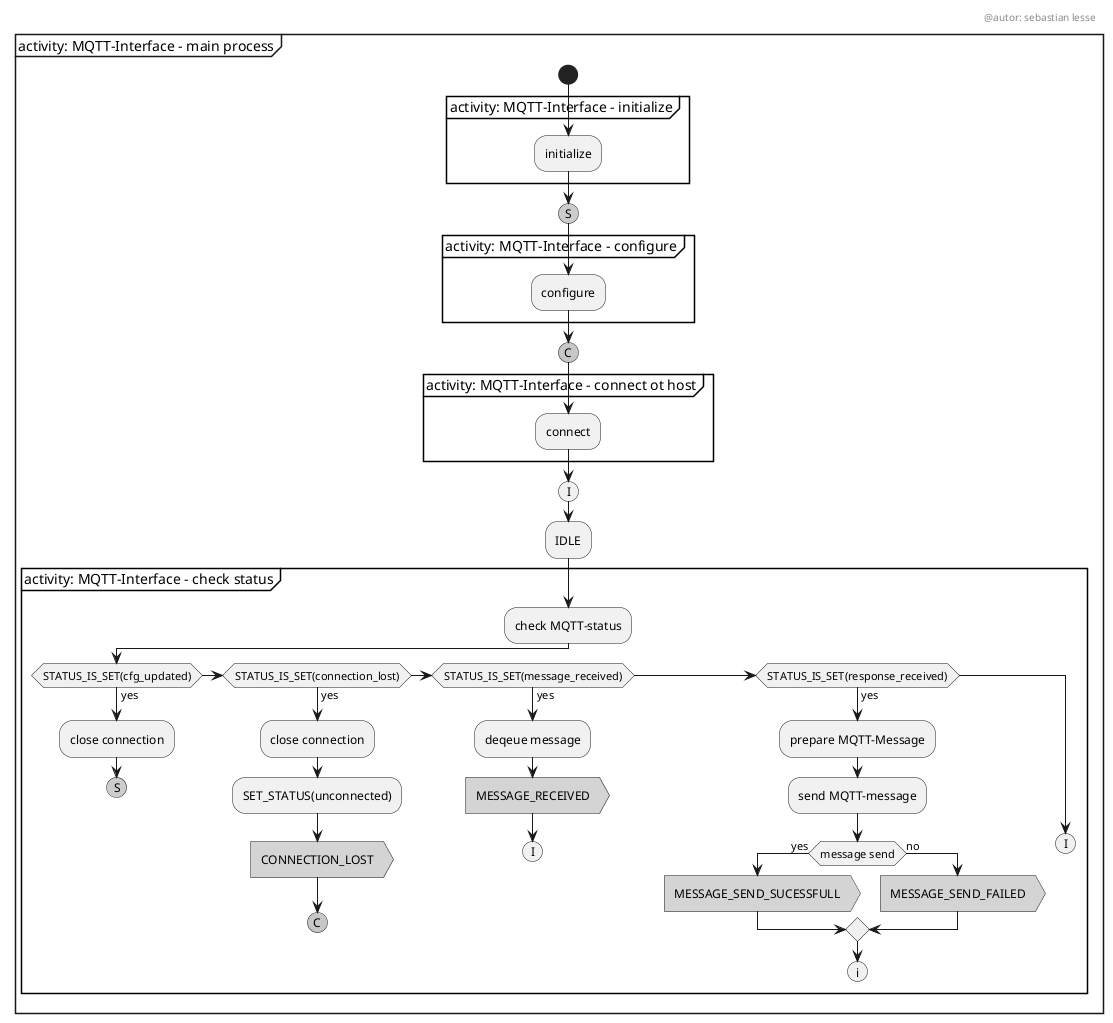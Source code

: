 @startuml

skinparam monochrome true

header
@autor: sebastian lesse
endheader

mainframe activity: MQTT-Interface - main process

start

partition "activity: MQTT-Interface - initialize" {
	:initialize;
}

#lightblue:(S)

partition "activity: MQTT-Interface - configure" {
	:configure;
}

#lightgreen:(C)

partition "activity: MQTT-Interface - connect ot host" {
	:connect;
}

(I)
:IDLE;

partition "activity: MQTT-Interface - check status" {
	:check MQTT-status;

	if (STATUS_IS_SET(cfg_updated)) then (yes)

		:close connection;
		#lightblue:(S)
		detach

	elseif (STATUS_IS_SET(connection_lost)) then (yes)

		:close connection;
		:SET_STATUS(unconnected);
		#pink:CONNECTION_LOST>
		#lightgreen:(C)
		detach

	elseif (STATUS_IS_SET(message_received)) then (yes)

		:deqeue message;
		#pink:MESSAGE_RECEIVED>
		(I)
		detach

	elseif (STATUS_IS_SET(response_received)) then (yes) 

		:prepare MQTT-Message;
		:send MQTT-message;

		if (message send) then (yes)
			#pink:MESSAGE_SEND_SUCESSFULL>
		else (no)
			#pink:MESSAGE_SEND_FAILED>
		endif

		(i)
		detach
	else

		(I)
		detach
	endif
}

@enduml